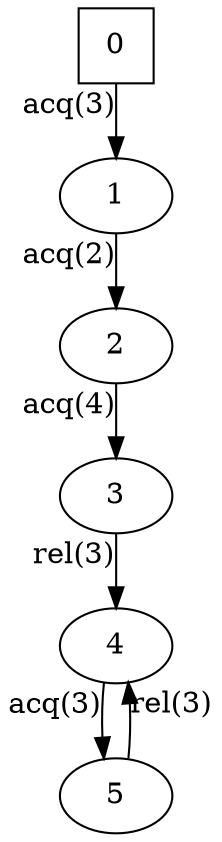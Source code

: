 digraph auto_4{
0[shape=square];
1;
2;
3;
4;
5;
3 -> 4[xlabel="rel(3)"];
5 -> 4[xlabel="rel(3)"];
4 -> 5[xlabel="acq(3)"];
0 -> 1[xlabel="acq(3)"];
1 -> 2[xlabel="acq(2)"];
2 -> 3[xlabel="acq(4)"];
}
